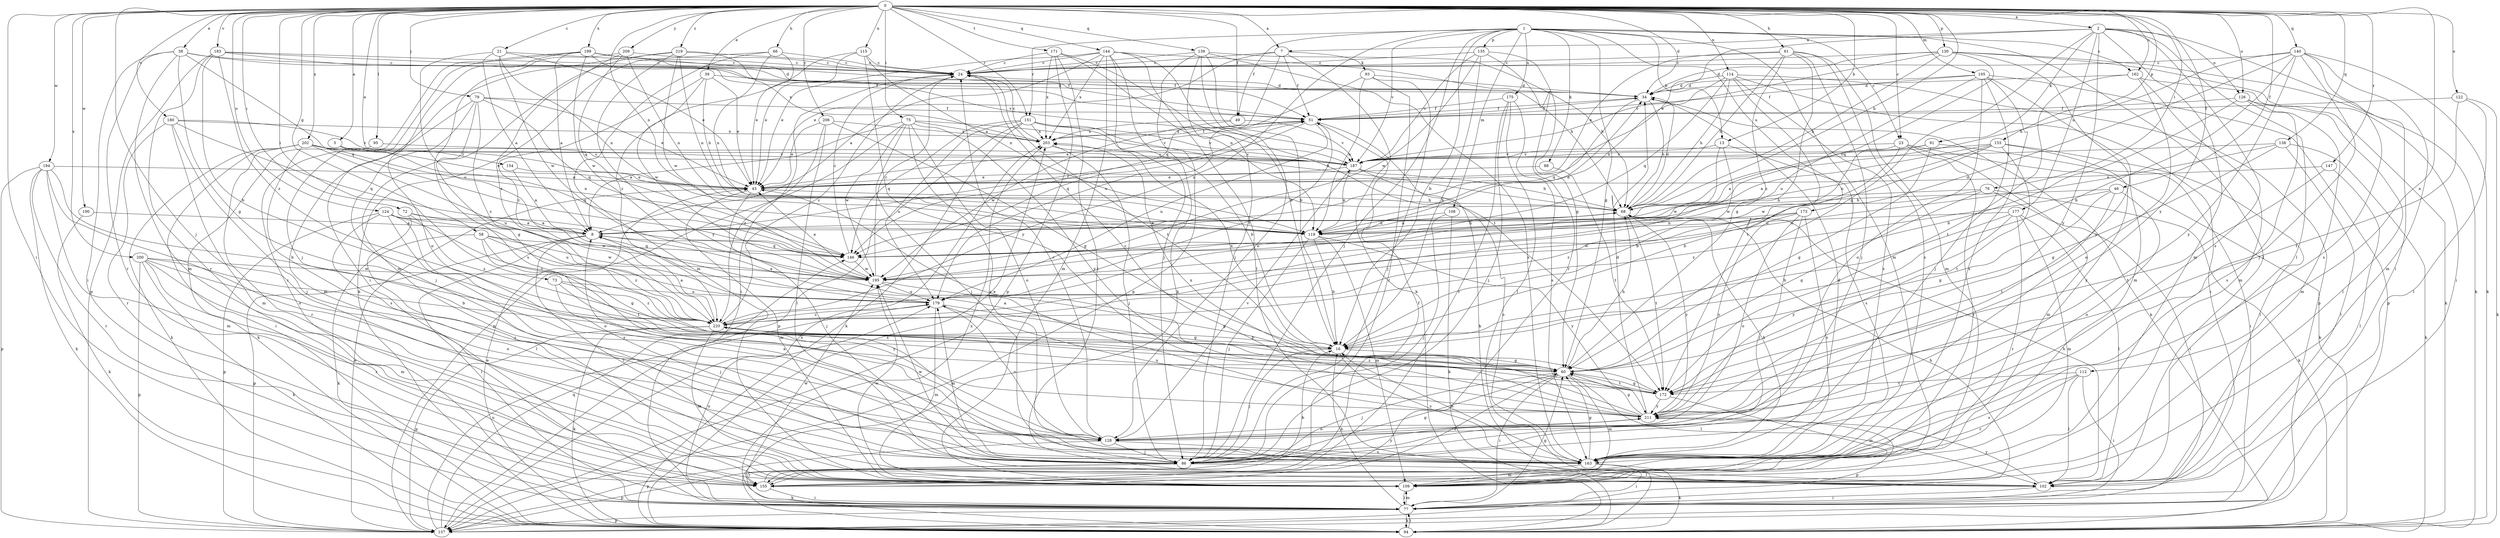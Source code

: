 strict digraph  {
0;
1;
2;
5;
7;
8;
13;
16;
21;
23;
24;
34;
38;
39;
43;
46;
49;
51;
58;
60;
61;
66;
68;
72;
73;
75;
76;
77;
79;
86;
88;
91;
93;
94;
95;
102;
105;
108;
109;
112;
114;
115;
119;
122;
124;
126;
128;
130;
133;
135;
137;
138;
139;
140;
144;
146;
147;
151;
154;
155;
162;
163;
171;
172;
173;
175;
177;
179;
180;
183;
187;
190;
194;
195;
199;
200;
202;
203;
206;
209;
211;
219;
220;
0 -> 2  [label=a];
0 -> 5  [label=a];
0 -> 7  [label=a];
0 -> 13  [label=b];
0 -> 21  [label=c];
0 -> 23  [label=c];
0 -> 34  [label=d];
0 -> 38  [label=e];
0 -> 39  [label=e];
0 -> 43  [label=e];
0 -> 46  [label=f];
0 -> 49  [label=f];
0 -> 58  [label=g];
0 -> 61  [label=h];
0 -> 66  [label=h];
0 -> 68  [label=h];
0 -> 72  [label=i];
0 -> 73  [label=i];
0 -> 75  [label=i];
0 -> 76  [label=i];
0 -> 77  [label=i];
0 -> 79  [label=j];
0 -> 86  [label=j];
0 -> 95  [label=l];
0 -> 105  [label=m];
0 -> 112  [label=n];
0 -> 114  [label=n];
0 -> 115  [label=n];
0 -> 119  [label=n];
0 -> 122  [label=o];
0 -> 124  [label=o];
0 -> 126  [label=o];
0 -> 130  [label=p];
0 -> 133  [label=p];
0 -> 138  [label=q];
0 -> 139  [label=q];
0 -> 140  [label=q];
0 -> 144  [label=q];
0 -> 147  [label=r];
0 -> 151  [label=r];
0 -> 162  [label=s];
0 -> 171  [label=t];
0 -> 180  [label=v];
0 -> 183  [label=v];
0 -> 190  [label=w];
0 -> 194  [label=w];
0 -> 199  [label=x];
0 -> 200  [label=x];
0 -> 202  [label=x];
0 -> 206  [label=y];
0 -> 209  [label=y];
0 -> 211  [label=y];
0 -> 219  [label=z];
1 -> 13  [label=b];
1 -> 16  [label=b];
1 -> 23  [label=c];
1 -> 49  [label=f];
1 -> 60  [label=g];
1 -> 86  [label=j];
1 -> 88  [label=k];
1 -> 102  [label=l];
1 -> 108  [label=m];
1 -> 109  [label=m];
1 -> 135  [label=p];
1 -> 151  [label=r];
1 -> 162  [label=s];
1 -> 173  [label=u];
1 -> 175  [label=u];
1 -> 187  [label=v];
1 -> 220  [label=z];
2 -> 7  [label=a];
2 -> 43  [label=e];
2 -> 60  [label=g];
2 -> 77  [label=i];
2 -> 91  [label=k];
2 -> 102  [label=l];
2 -> 109  [label=m];
2 -> 126  [label=o];
2 -> 163  [label=s];
2 -> 177  [label=u];
2 -> 211  [label=y];
5 -> 146  [label=q];
5 -> 154  [label=r];
5 -> 187  [label=v];
7 -> 24  [label=c];
7 -> 43  [label=e];
7 -> 51  [label=f];
7 -> 93  [label=k];
7 -> 94  [label=k];
7 -> 146  [label=q];
8 -> 51  [label=f];
8 -> 77  [label=i];
8 -> 102  [label=l];
8 -> 137  [label=p];
8 -> 146  [label=q];
13 -> 16  [label=b];
13 -> 163  [label=s];
13 -> 187  [label=v];
13 -> 195  [label=w];
16 -> 60  [label=g];
16 -> 86  [label=j];
16 -> 163  [label=s];
16 -> 203  [label=x];
21 -> 8  [label=a];
21 -> 24  [label=c];
21 -> 43  [label=e];
21 -> 119  [label=n];
21 -> 179  [label=u];
21 -> 195  [label=w];
23 -> 16  [label=b];
23 -> 94  [label=k];
23 -> 109  [label=m];
23 -> 155  [label=r];
23 -> 187  [label=v];
23 -> 195  [label=w];
24 -> 34  [label=d];
24 -> 77  [label=i];
24 -> 172  [label=t];
34 -> 51  [label=f];
34 -> 68  [label=h];
34 -> 94  [label=k];
34 -> 146  [label=q];
38 -> 24  [label=c];
38 -> 51  [label=f];
38 -> 60  [label=g];
38 -> 77  [label=i];
38 -> 109  [label=m];
38 -> 146  [label=q];
38 -> 155  [label=r];
39 -> 34  [label=d];
39 -> 43  [label=e];
39 -> 68  [label=h];
39 -> 195  [label=w];
39 -> 220  [label=z];
43 -> 68  [label=h];
43 -> 86  [label=j];
43 -> 109  [label=m];
46 -> 60  [label=g];
46 -> 68  [label=h];
46 -> 128  [label=o];
46 -> 172  [label=t];
46 -> 220  [label=z];
49 -> 187  [label=v];
49 -> 195  [label=w];
49 -> 203  [label=x];
51 -> 34  [label=d];
51 -> 43  [label=e];
51 -> 94  [label=k];
51 -> 146  [label=q];
51 -> 179  [label=u];
51 -> 203  [label=x];
58 -> 60  [label=g];
58 -> 94  [label=k];
58 -> 146  [label=q];
58 -> 172  [label=t];
58 -> 195  [label=w];
58 -> 220  [label=z];
60 -> 8  [label=a];
60 -> 68  [label=h];
60 -> 77  [label=i];
60 -> 86  [label=j];
60 -> 102  [label=l];
60 -> 109  [label=m];
60 -> 155  [label=r];
60 -> 172  [label=t];
61 -> 24  [label=c];
61 -> 43  [label=e];
61 -> 60  [label=g];
61 -> 68  [label=h];
61 -> 86  [label=j];
61 -> 109  [label=m];
61 -> 163  [label=s];
61 -> 220  [label=z];
66 -> 24  [label=c];
66 -> 43  [label=e];
66 -> 94  [label=k];
66 -> 109  [label=m];
66 -> 119  [label=n];
68 -> 8  [label=a];
68 -> 34  [label=d];
68 -> 119  [label=n];
68 -> 172  [label=t];
68 -> 211  [label=y];
72 -> 8  [label=a];
72 -> 163  [label=s];
72 -> 195  [label=w];
72 -> 220  [label=z];
73 -> 86  [label=j];
73 -> 179  [label=u];
73 -> 211  [label=y];
73 -> 220  [label=z];
75 -> 8  [label=a];
75 -> 86  [label=j];
75 -> 128  [label=o];
75 -> 137  [label=p];
75 -> 163  [label=s];
75 -> 187  [label=v];
75 -> 195  [label=w];
75 -> 203  [label=x];
75 -> 211  [label=y];
76 -> 60  [label=g];
76 -> 68  [label=h];
76 -> 77  [label=i];
76 -> 94  [label=k];
76 -> 220  [label=z];
77 -> 16  [label=b];
77 -> 60  [label=g];
77 -> 68  [label=h];
77 -> 94  [label=k];
77 -> 109  [label=m];
77 -> 137  [label=p];
77 -> 179  [label=u];
77 -> 203  [label=x];
79 -> 43  [label=e];
79 -> 51  [label=f];
79 -> 60  [label=g];
79 -> 86  [label=j];
79 -> 109  [label=m];
79 -> 146  [label=q];
79 -> 220  [label=z];
86 -> 60  [label=g];
86 -> 94  [label=k];
86 -> 102  [label=l];
86 -> 137  [label=p];
86 -> 155  [label=r];
86 -> 179  [label=u];
86 -> 195  [label=w];
86 -> 211  [label=y];
88 -> 43  [label=e];
88 -> 172  [label=t];
91 -> 8  [label=a];
91 -> 60  [label=g];
91 -> 77  [label=i];
91 -> 187  [label=v];
93 -> 34  [label=d];
93 -> 86  [label=j];
93 -> 119  [label=n];
93 -> 155  [label=r];
93 -> 179  [label=u];
94 -> 43  [label=e];
94 -> 77  [label=i];
94 -> 203  [label=x];
95 -> 94  [label=k];
95 -> 187  [label=v];
102 -> 68  [label=h];
102 -> 77  [label=i];
102 -> 211  [label=y];
105 -> 34  [label=d];
105 -> 51  [label=f];
105 -> 86  [label=j];
105 -> 109  [label=m];
105 -> 128  [label=o];
105 -> 137  [label=p];
105 -> 163  [label=s];
105 -> 179  [label=u];
108 -> 86  [label=j];
108 -> 94  [label=k];
108 -> 119  [label=n];
109 -> 77  [label=i];
109 -> 195  [label=w];
112 -> 77  [label=i];
112 -> 102  [label=l];
112 -> 155  [label=r];
112 -> 163  [label=s];
112 -> 172  [label=t];
114 -> 34  [label=d];
114 -> 68  [label=h];
114 -> 77  [label=i];
114 -> 119  [label=n];
114 -> 137  [label=p];
114 -> 146  [label=q];
114 -> 163  [label=s];
114 -> 172  [label=t];
115 -> 24  [label=c];
115 -> 43  [label=e];
115 -> 119  [label=n];
115 -> 211  [label=y];
115 -> 220  [label=z];
119 -> 16  [label=b];
119 -> 68  [label=h];
119 -> 86  [label=j];
119 -> 109  [label=m];
119 -> 211  [label=y];
122 -> 51  [label=f];
122 -> 94  [label=k];
122 -> 102  [label=l];
122 -> 172  [label=t];
124 -> 8  [label=a];
124 -> 102  [label=l];
124 -> 128  [label=o];
124 -> 137  [label=p];
124 -> 163  [label=s];
124 -> 179  [label=u];
124 -> 220  [label=z];
126 -> 16  [label=b];
126 -> 51  [label=f];
126 -> 102  [label=l];
126 -> 109  [label=m];
126 -> 163  [label=s];
128 -> 24  [label=c];
128 -> 86  [label=j];
128 -> 137  [label=p];
128 -> 163  [label=s];
128 -> 187  [label=v];
128 -> 220  [label=z];
130 -> 24  [label=c];
130 -> 34  [label=d];
130 -> 68  [label=h];
130 -> 77  [label=i];
130 -> 94  [label=k];
130 -> 146  [label=q];
130 -> 187  [label=v];
130 -> 211  [label=y];
133 -> 8  [label=a];
133 -> 102  [label=l];
133 -> 119  [label=n];
133 -> 172  [label=t];
133 -> 187  [label=v];
133 -> 195  [label=w];
133 -> 211  [label=y];
135 -> 16  [label=b];
135 -> 24  [label=c];
135 -> 60  [label=g];
135 -> 155  [label=r];
135 -> 187  [label=v];
135 -> 195  [label=w];
137 -> 43  [label=e];
137 -> 146  [label=q];
137 -> 179  [label=u];
137 -> 203  [label=x];
138 -> 60  [label=g];
138 -> 94  [label=k];
138 -> 102  [label=l];
138 -> 179  [label=u];
138 -> 187  [label=v];
139 -> 16  [label=b];
139 -> 24  [label=c];
139 -> 68  [label=h];
139 -> 86  [label=j];
139 -> 128  [label=o];
139 -> 137  [label=p];
139 -> 163  [label=s];
140 -> 16  [label=b];
140 -> 24  [label=c];
140 -> 68  [label=h];
140 -> 86  [label=j];
140 -> 94  [label=k];
140 -> 109  [label=m];
140 -> 163  [label=s];
140 -> 179  [label=u];
140 -> 211  [label=y];
144 -> 8  [label=a];
144 -> 16  [label=b];
144 -> 24  [label=c];
144 -> 43  [label=e];
144 -> 68  [label=h];
144 -> 86  [label=j];
144 -> 94  [label=k];
144 -> 102  [label=l];
144 -> 109  [label=m];
144 -> 203  [label=x];
146 -> 24  [label=c];
146 -> 34  [label=d];
146 -> 195  [label=w];
147 -> 43  [label=e];
147 -> 102  [label=l];
147 -> 172  [label=t];
151 -> 16  [label=b];
151 -> 68  [label=h];
151 -> 94  [label=k];
151 -> 137  [label=p];
151 -> 146  [label=q];
151 -> 179  [label=u];
151 -> 187  [label=v];
151 -> 203  [label=x];
154 -> 8  [label=a];
154 -> 43  [label=e];
155 -> 16  [label=b];
155 -> 51  [label=f];
155 -> 77  [label=i];
155 -> 195  [label=w];
162 -> 34  [label=d];
162 -> 94  [label=k];
162 -> 109  [label=m];
162 -> 128  [label=o];
162 -> 172  [label=t];
163 -> 8  [label=a];
163 -> 16  [label=b];
163 -> 34  [label=d];
163 -> 60  [label=g];
163 -> 68  [label=h];
163 -> 77  [label=i];
163 -> 94  [label=k];
163 -> 109  [label=m];
171 -> 24  [label=c];
171 -> 102  [label=l];
171 -> 119  [label=n];
171 -> 137  [label=p];
171 -> 172  [label=t];
171 -> 203  [label=x];
172 -> 43  [label=e];
172 -> 60  [label=g];
172 -> 109  [label=m];
172 -> 211  [label=y];
172 -> 220  [label=z];
173 -> 86  [label=j];
173 -> 119  [label=n];
173 -> 128  [label=o];
173 -> 163  [label=s];
173 -> 195  [label=w];
173 -> 211  [label=y];
175 -> 51  [label=f];
175 -> 86  [label=j];
175 -> 102  [label=l];
175 -> 155  [label=r];
175 -> 163  [label=s];
177 -> 16  [label=b];
177 -> 102  [label=l];
177 -> 109  [label=m];
177 -> 119  [label=n];
177 -> 155  [label=r];
177 -> 211  [label=y];
179 -> 8  [label=a];
179 -> 60  [label=g];
179 -> 109  [label=m];
179 -> 128  [label=o];
179 -> 220  [label=z];
180 -> 86  [label=j];
180 -> 109  [label=m];
180 -> 146  [label=q];
180 -> 155  [label=r];
180 -> 187  [label=v];
180 -> 203  [label=x];
183 -> 16  [label=b];
183 -> 24  [label=c];
183 -> 34  [label=d];
183 -> 51  [label=f];
183 -> 137  [label=p];
183 -> 155  [label=r];
183 -> 220  [label=z];
187 -> 43  [label=e];
187 -> 68  [label=h];
187 -> 119  [label=n];
187 -> 163  [label=s];
190 -> 8  [label=a];
190 -> 94  [label=k];
194 -> 16  [label=b];
194 -> 43  [label=e];
194 -> 94  [label=k];
194 -> 109  [label=m];
194 -> 128  [label=o];
194 -> 137  [label=p];
194 -> 155  [label=r];
195 -> 24  [label=c];
195 -> 43  [label=e];
195 -> 60  [label=g];
195 -> 179  [label=u];
199 -> 8  [label=a];
199 -> 24  [label=c];
199 -> 34  [label=d];
199 -> 51  [label=f];
199 -> 77  [label=i];
199 -> 86  [label=j];
199 -> 128  [label=o];
199 -> 187  [label=v];
199 -> 195  [label=w];
200 -> 16  [label=b];
200 -> 94  [label=k];
200 -> 109  [label=m];
200 -> 128  [label=o];
200 -> 137  [label=p];
200 -> 155  [label=r];
200 -> 195  [label=w];
202 -> 43  [label=e];
202 -> 77  [label=i];
202 -> 94  [label=k];
202 -> 119  [label=n];
202 -> 155  [label=r];
202 -> 163  [label=s];
202 -> 179  [label=u];
202 -> 187  [label=v];
203 -> 24  [label=c];
203 -> 51  [label=f];
203 -> 86  [label=j];
203 -> 187  [label=v];
206 -> 43  [label=e];
206 -> 60  [label=g];
206 -> 102  [label=l];
206 -> 203  [label=x];
206 -> 220  [label=z];
209 -> 24  [label=c];
209 -> 119  [label=n];
209 -> 146  [label=q];
209 -> 163  [label=s];
209 -> 220  [label=z];
211 -> 24  [label=c];
211 -> 34  [label=d];
211 -> 60  [label=g];
211 -> 128  [label=o];
211 -> 137  [label=p];
211 -> 179  [label=u];
211 -> 203  [label=x];
219 -> 24  [label=c];
219 -> 77  [label=i];
219 -> 109  [label=m];
219 -> 119  [label=n];
219 -> 195  [label=w];
219 -> 203  [label=x];
219 -> 211  [label=y];
220 -> 8  [label=a];
220 -> 16  [label=b];
220 -> 24  [label=c];
220 -> 51  [label=f];
220 -> 94  [label=k];
220 -> 109  [label=m];
220 -> 137  [label=p];
}
